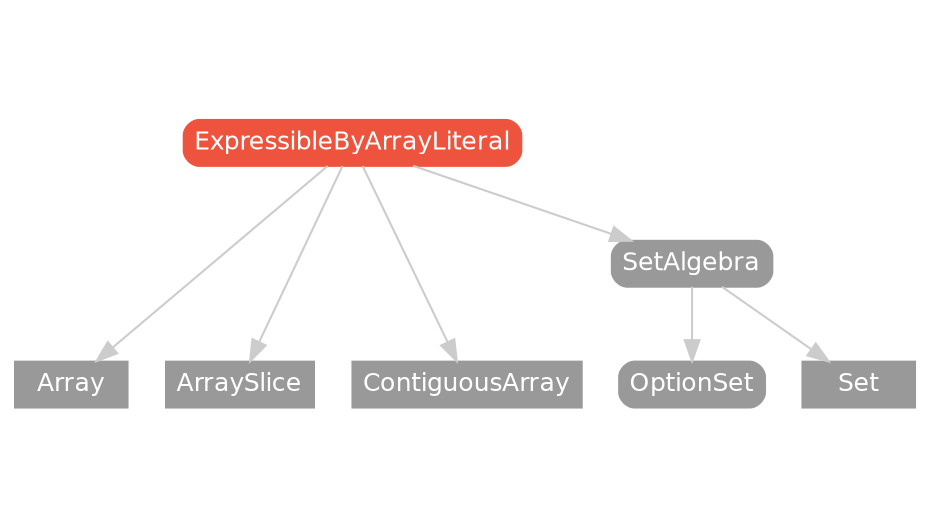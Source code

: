 strict digraph "ExpressibleByArrayLiteral - Type Hierarchy - SwiftDoc.org" {
    pad="0.1,0.8"
    node [shape=box, style="filled,rounded", color="#999999", fillcolor="#999999", fontcolor=white, fontname=Helvetica, fontnames="Helvetica,sansserif", fontsize=12, margin="0.07,0.05", height="0.3"]
    edge [color="#cccccc"]
    "Array" [URL="/type/Array/hierarchy/", style=filled]
    "ArraySlice" [URL="/type/ArraySlice/hierarchy/", style=filled]
    "ContiguousArray" [URL="/type/ContiguousArray/hierarchy/", style=filled]
    "ExpressibleByArrayLiteral" [URL="/protocol/ExpressibleByArrayLiteral/", style="filled,rounded", fillcolor="#ee543d", color="#ee543d"]
    "OptionSet" [URL="/protocol/OptionSet/hierarchy/"]
    "Set" [URL="/type/Set/hierarchy/", style=filled]
    "SetAlgebra" [URL="/protocol/SetAlgebra/hierarchy/"]    "ExpressibleByArrayLiteral" -> "Array"
    "ExpressibleByArrayLiteral" -> "ArraySlice"
    "ExpressibleByArrayLiteral" -> "ContiguousArray"
    "ExpressibleByArrayLiteral" -> "SetAlgebra"
    "SetAlgebra" -> "OptionSet"
    "SetAlgebra" -> "Set"
    subgraph Types {
        rank = max; "Array"; "ArraySlice"; "ContiguousArray"; "Set";
    }
}